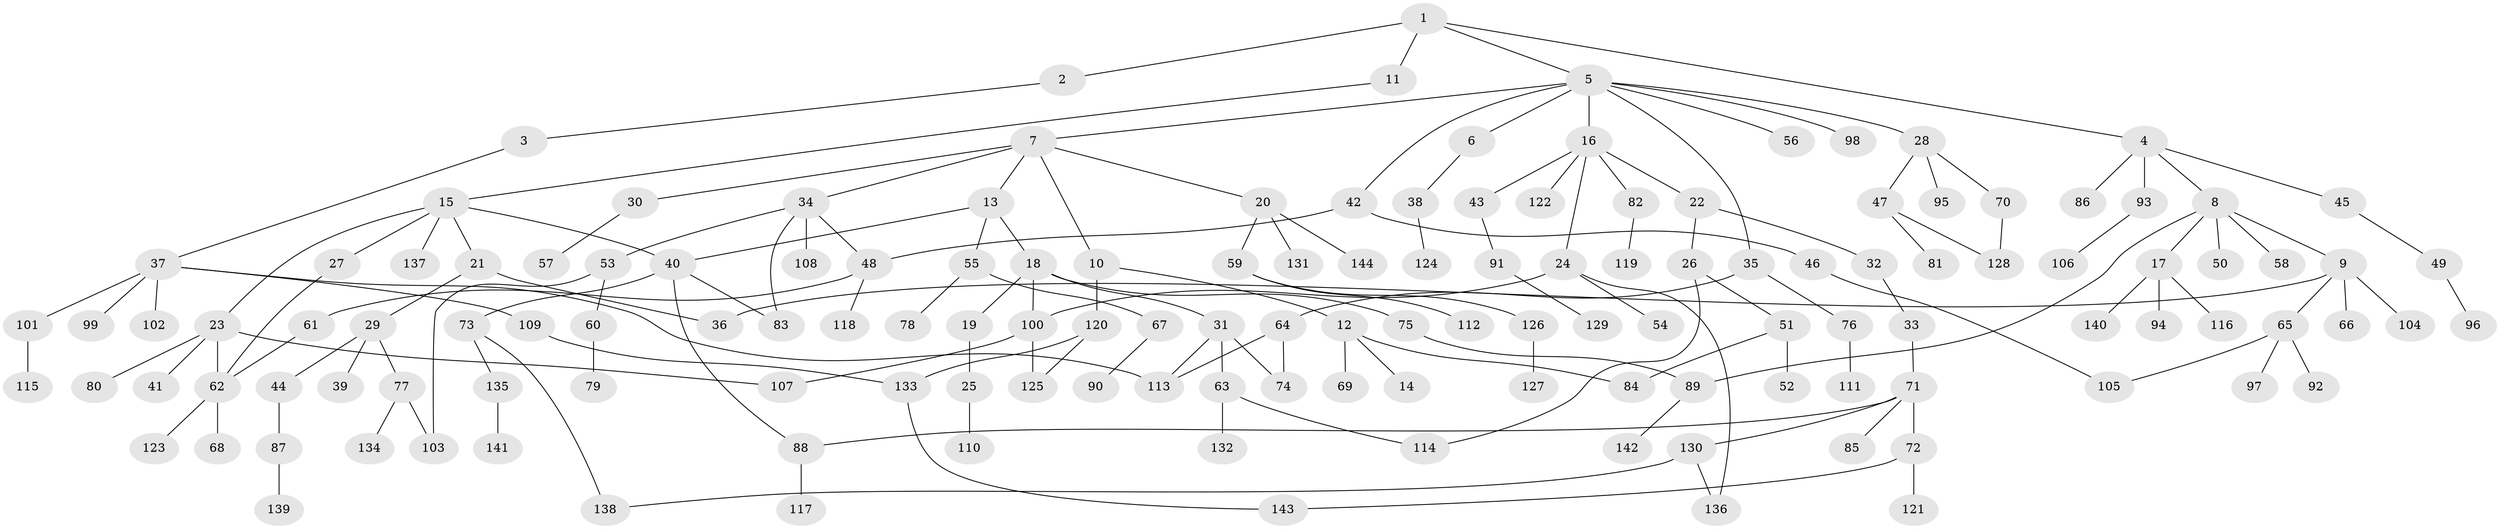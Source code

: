 // coarse degree distribution, {1: 0.6491228070175439, 16: 0.017543859649122806, 18: 0.017543859649122806, 2: 0.17543859649122806, 7: 0.03508771929824561, 3: 0.03508771929824561, 4: 0.03508771929824561, 12: 0.017543859649122806, 5: 0.017543859649122806}
// Generated by graph-tools (version 1.1) at 2025/46/03/04/25 21:46:03]
// undirected, 144 vertices, 166 edges
graph export_dot {
graph [start="1"]
  node [color=gray90,style=filled];
  1;
  2;
  3;
  4;
  5;
  6;
  7;
  8;
  9;
  10;
  11;
  12;
  13;
  14;
  15;
  16;
  17;
  18;
  19;
  20;
  21;
  22;
  23;
  24;
  25;
  26;
  27;
  28;
  29;
  30;
  31;
  32;
  33;
  34;
  35;
  36;
  37;
  38;
  39;
  40;
  41;
  42;
  43;
  44;
  45;
  46;
  47;
  48;
  49;
  50;
  51;
  52;
  53;
  54;
  55;
  56;
  57;
  58;
  59;
  60;
  61;
  62;
  63;
  64;
  65;
  66;
  67;
  68;
  69;
  70;
  71;
  72;
  73;
  74;
  75;
  76;
  77;
  78;
  79;
  80;
  81;
  82;
  83;
  84;
  85;
  86;
  87;
  88;
  89;
  90;
  91;
  92;
  93;
  94;
  95;
  96;
  97;
  98;
  99;
  100;
  101;
  102;
  103;
  104;
  105;
  106;
  107;
  108;
  109;
  110;
  111;
  112;
  113;
  114;
  115;
  116;
  117;
  118;
  119;
  120;
  121;
  122;
  123;
  124;
  125;
  126;
  127;
  128;
  129;
  130;
  131;
  132;
  133;
  134;
  135;
  136;
  137;
  138;
  139;
  140;
  141;
  142;
  143;
  144;
  1 -- 2;
  1 -- 4;
  1 -- 5;
  1 -- 11;
  2 -- 3;
  3 -- 37;
  4 -- 8;
  4 -- 45;
  4 -- 86;
  4 -- 93;
  5 -- 6;
  5 -- 7;
  5 -- 16;
  5 -- 28;
  5 -- 35;
  5 -- 42;
  5 -- 56;
  5 -- 98;
  6 -- 38;
  7 -- 10;
  7 -- 13;
  7 -- 20;
  7 -- 30;
  7 -- 34;
  8 -- 9;
  8 -- 17;
  8 -- 50;
  8 -- 58;
  8 -- 89;
  9 -- 65;
  9 -- 66;
  9 -- 104;
  9 -- 36;
  10 -- 12;
  10 -- 120;
  11 -- 15;
  12 -- 14;
  12 -- 69;
  12 -- 84;
  13 -- 18;
  13 -- 40;
  13 -- 55;
  15 -- 21;
  15 -- 23;
  15 -- 27;
  15 -- 137;
  15 -- 40;
  16 -- 22;
  16 -- 24;
  16 -- 43;
  16 -- 82;
  16 -- 122;
  17 -- 94;
  17 -- 116;
  17 -- 140;
  18 -- 19;
  18 -- 31;
  18 -- 75;
  18 -- 100;
  19 -- 25;
  20 -- 59;
  20 -- 131;
  20 -- 144;
  21 -- 29;
  21 -- 36;
  22 -- 26;
  22 -- 32;
  23 -- 41;
  23 -- 62;
  23 -- 80;
  23 -- 107;
  24 -- 54;
  24 -- 100;
  24 -- 136;
  25 -- 110;
  26 -- 51;
  26 -- 114;
  27 -- 62;
  28 -- 47;
  28 -- 70;
  28 -- 95;
  29 -- 39;
  29 -- 44;
  29 -- 77;
  30 -- 57;
  31 -- 63;
  31 -- 74;
  31 -- 113;
  32 -- 33;
  33 -- 71;
  34 -- 48;
  34 -- 53;
  34 -- 108;
  34 -- 83;
  35 -- 64;
  35 -- 76;
  37 -- 99;
  37 -- 101;
  37 -- 102;
  37 -- 109;
  37 -- 113;
  38 -- 124;
  40 -- 73;
  40 -- 83;
  40 -- 88;
  42 -- 46;
  42 -- 48;
  43 -- 91;
  44 -- 87;
  45 -- 49;
  46 -- 105;
  47 -- 81;
  47 -- 128;
  48 -- 61;
  48 -- 118;
  49 -- 96;
  51 -- 52;
  51 -- 84;
  53 -- 60;
  53 -- 103;
  55 -- 67;
  55 -- 78;
  59 -- 112;
  59 -- 126;
  60 -- 79;
  61 -- 62;
  62 -- 68;
  62 -- 123;
  63 -- 132;
  63 -- 114;
  64 -- 113;
  64 -- 74;
  65 -- 92;
  65 -- 97;
  65 -- 105;
  67 -- 90;
  70 -- 128;
  71 -- 72;
  71 -- 85;
  71 -- 88;
  71 -- 130;
  72 -- 121;
  72 -- 143;
  73 -- 135;
  73 -- 138;
  75 -- 89;
  76 -- 111;
  77 -- 103;
  77 -- 134;
  82 -- 119;
  87 -- 139;
  88 -- 117;
  89 -- 142;
  91 -- 129;
  93 -- 106;
  100 -- 107;
  100 -- 125;
  101 -- 115;
  109 -- 133;
  120 -- 125;
  120 -- 133;
  126 -- 127;
  130 -- 136;
  130 -- 138;
  133 -- 143;
  135 -- 141;
}
